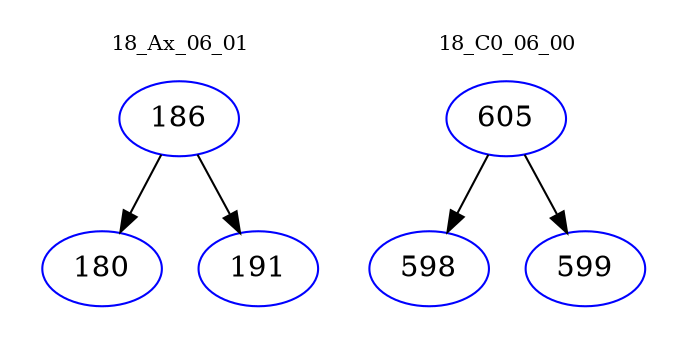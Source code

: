 digraph{
subgraph cluster_0 {
color = white
label = "18_Ax_06_01";
fontsize=10;
T0_186 [label="186", color="blue"]
T0_186 -> T0_180 [color="black"]
T0_180 [label="180", color="blue"]
T0_186 -> T0_191 [color="black"]
T0_191 [label="191", color="blue"]
}
subgraph cluster_1 {
color = white
label = "18_C0_06_00";
fontsize=10;
T1_605 [label="605", color="blue"]
T1_605 -> T1_598 [color="black"]
T1_598 [label="598", color="blue"]
T1_605 -> T1_599 [color="black"]
T1_599 [label="599", color="blue"]
}
}
